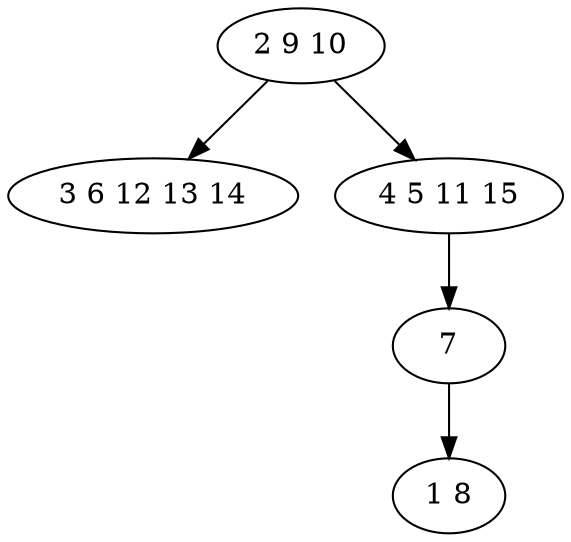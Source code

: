 digraph true_tree {
	"0" -> "1"
	"0" -> "2"
	"2" -> "3"
	"3" -> "4"
	"0" [label="2 9 10"];
	"1" [label="3 6 12 13 14"];
	"2" [label="4 5 11 15"];
	"3" [label="7"];
	"4" [label="1 8"];
}
